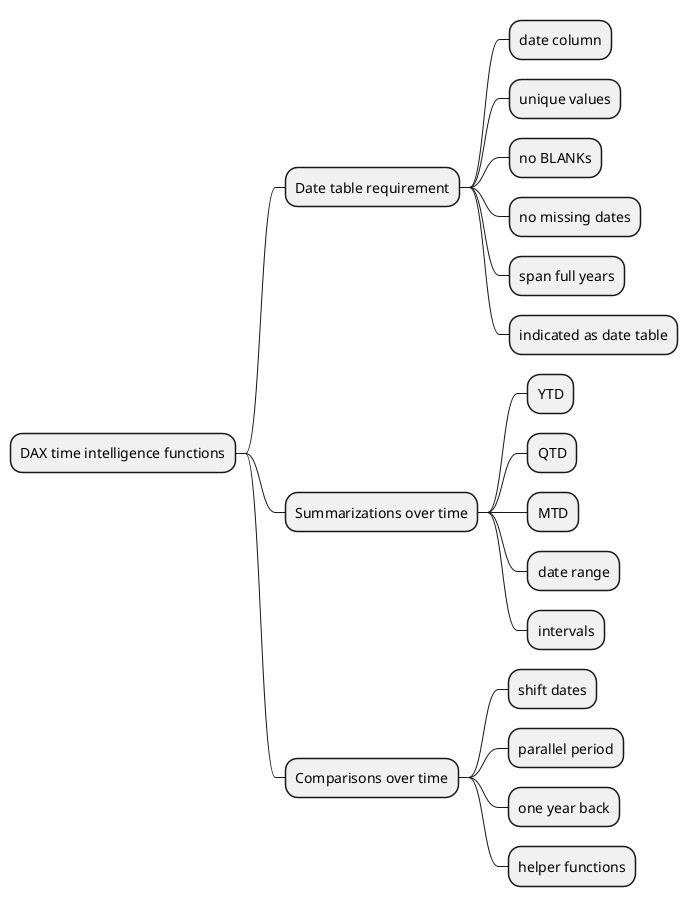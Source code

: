 @startmindmap
* DAX time intelligence functions
** Date table requirement
*** date column
*** unique values
*** no BLANKs
*** no missing dates
*** span full years
*** indicated as date table
** Summarizations over time
*** YTD
*** QTD
*** MTD
*** date range
*** intervals
** Comparisons over time
*** shift dates
*** parallel period
*** one year back
*** helper functions
@endmindmap